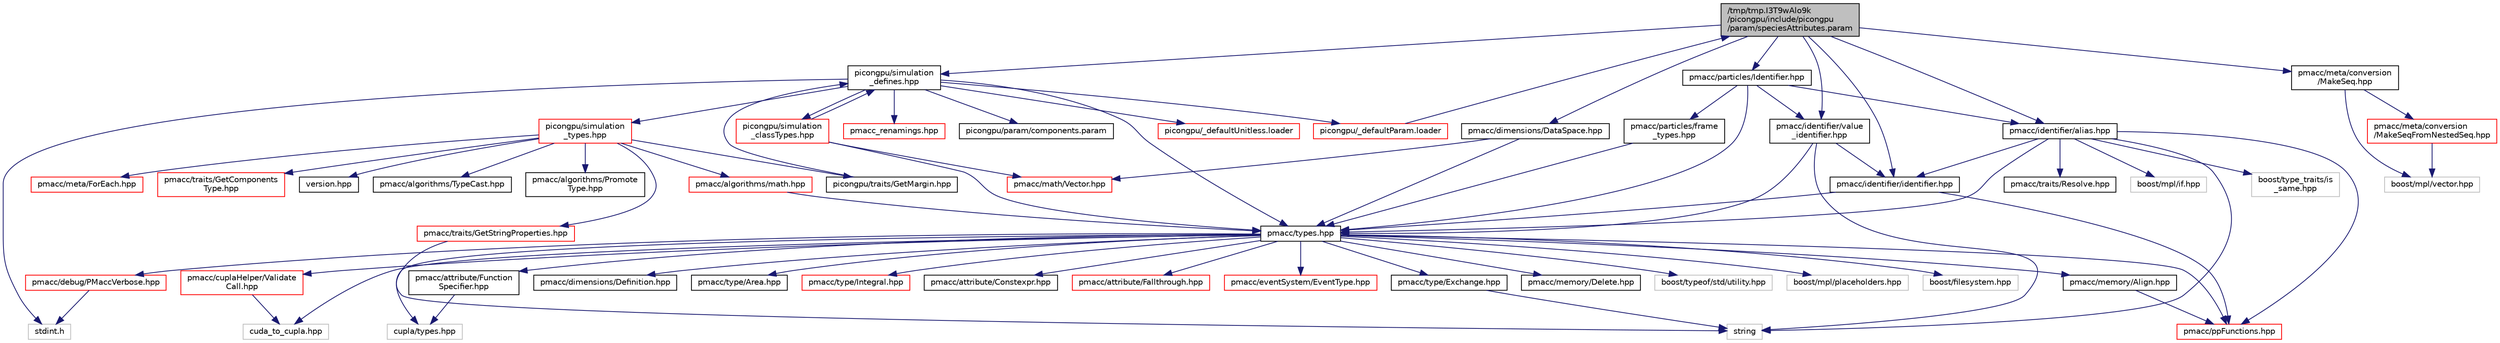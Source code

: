digraph "/tmp/tmp.I3T9wAlo9k/picongpu/include/picongpu/param/speciesAttributes.param"
{
 // LATEX_PDF_SIZE
  edge [fontname="Helvetica",fontsize="10",labelfontname="Helvetica",labelfontsize="10"];
  node [fontname="Helvetica",fontsize="10",shape=record];
  Node1 [label="/tmp/tmp.I3T9wAlo9k\l/picongpu/include/picongpu\l/param/speciesAttributes.param",height=0.2,width=0.4,color="black", fillcolor="grey75", style="filled", fontcolor="black",tooltip=" "];
  Node1 -> Node2 [color="midnightblue",fontsize="10",style="solid",fontname="Helvetica"];
  Node2 [label="picongpu/simulation\l_defines.hpp",height=0.2,width=0.4,color="black", fillcolor="white", style="filled",URL="$simulation__defines_8hpp_source.html",tooltip=" "];
  Node2 -> Node3 [color="midnightblue",fontsize="10",style="solid",fontname="Helvetica"];
  Node3 [label="stdint.h",height=0.2,width=0.4,color="grey75", fillcolor="white", style="filled",tooltip=" "];
  Node2 -> Node4 [color="midnightblue",fontsize="10",style="solid",fontname="Helvetica"];
  Node4 [label="pmacc/types.hpp",height=0.2,width=0.4,color="black", fillcolor="white", style="filled",URL="$types_8hpp_source.html",tooltip=" "];
  Node4 -> Node5 [color="midnightblue",fontsize="10",style="solid",fontname="Helvetica"];
  Node5 [label="cupla/types.hpp",height=0.2,width=0.4,color="grey75", fillcolor="white", style="filled",tooltip=" "];
  Node4 -> Node6 [color="midnightblue",fontsize="10",style="solid",fontname="Helvetica"];
  Node6 [label="cuda_to_cupla.hpp",height=0.2,width=0.4,color="grey75", fillcolor="white", style="filled",tooltip=" "];
  Node4 -> Node7 [color="midnightblue",fontsize="10",style="solid",fontname="Helvetica"];
  Node7 [label="pmacc/debug/PMaccVerbose.hpp",height=0.2,width=0.4,color="red", fillcolor="white", style="filled",URL="$_p_macc_verbose_8hpp_source.html",tooltip=" "];
  Node7 -> Node3 [color="midnightblue",fontsize="10",style="solid",fontname="Helvetica"];
  Node4 -> Node15 [color="midnightblue",fontsize="10",style="solid",fontname="Helvetica"];
  Node15 [label="pmacc/ppFunctions.hpp",height=0.2,width=0.4,color="red", fillcolor="white", style="filled",URL="$pp_functions_8hpp_source.html",tooltip=" "];
  Node4 -> Node18 [color="midnightblue",fontsize="10",style="solid",fontname="Helvetica"];
  Node18 [label="pmacc/dimensions/Definition.hpp",height=0.2,width=0.4,color="black", fillcolor="white", style="filled",URL="$_definition_8hpp_source.html",tooltip=" "];
  Node4 -> Node19 [color="midnightblue",fontsize="10",style="solid",fontname="Helvetica"];
  Node19 [label="pmacc/type/Area.hpp",height=0.2,width=0.4,color="black", fillcolor="white", style="filled",URL="$_area_8hpp_source.html",tooltip=" "];
  Node4 -> Node20 [color="midnightblue",fontsize="10",style="solid",fontname="Helvetica"];
  Node20 [label="pmacc/type/Integral.hpp",height=0.2,width=0.4,color="red", fillcolor="white", style="filled",URL="$_integral_8hpp_source.html",tooltip=" "];
  Node4 -> Node21 [color="midnightblue",fontsize="10",style="solid",fontname="Helvetica"];
  Node21 [label="pmacc/type/Exchange.hpp",height=0.2,width=0.4,color="black", fillcolor="white", style="filled",URL="$type_2_exchange_8hpp_source.html",tooltip=" "];
  Node21 -> Node10 [color="midnightblue",fontsize="10",style="solid",fontname="Helvetica"];
  Node10 [label="string",height=0.2,width=0.4,color="grey75", fillcolor="white", style="filled",tooltip=" "];
  Node4 -> Node22 [color="midnightblue",fontsize="10",style="solid",fontname="Helvetica"];
  Node22 [label="pmacc/attribute/Function\lSpecifier.hpp",height=0.2,width=0.4,color="black", fillcolor="white", style="filled",URL="$_function_specifier_8hpp_source.html",tooltip=" "];
  Node22 -> Node5 [color="midnightblue",fontsize="10",style="solid",fontname="Helvetica"];
  Node4 -> Node23 [color="midnightblue",fontsize="10",style="solid",fontname="Helvetica"];
  Node23 [label="pmacc/attribute/Constexpr.hpp",height=0.2,width=0.4,color="black", fillcolor="white", style="filled",URL="$_constexpr_8hpp_source.html",tooltip=" "];
  Node4 -> Node24 [color="midnightblue",fontsize="10",style="solid",fontname="Helvetica"];
  Node24 [label="pmacc/attribute/Fallthrough.hpp",height=0.2,width=0.4,color="red", fillcolor="white", style="filled",URL="$_fallthrough_8hpp_source.html",tooltip=" "];
  Node4 -> Node27 [color="midnightblue",fontsize="10",style="solid",fontname="Helvetica"];
  Node27 [label="pmacc/eventSystem/EventType.hpp",height=0.2,width=0.4,color="red", fillcolor="white", style="filled",URL="$_event_type_8hpp_source.html",tooltip=" "];
  Node4 -> Node28 [color="midnightblue",fontsize="10",style="solid",fontname="Helvetica"];
  Node28 [label="pmacc/cuplaHelper/Validate\lCall.hpp",height=0.2,width=0.4,color="red", fillcolor="white", style="filled",URL="$_validate_call_8hpp_source.html",tooltip=" "];
  Node28 -> Node6 [color="midnightblue",fontsize="10",style="solid",fontname="Helvetica"];
  Node4 -> Node30 [color="midnightblue",fontsize="10",style="solid",fontname="Helvetica"];
  Node30 [label="pmacc/memory/Align.hpp",height=0.2,width=0.4,color="black", fillcolor="white", style="filled",URL="$_align_8hpp_source.html",tooltip=" "];
  Node30 -> Node15 [color="midnightblue",fontsize="10",style="solid",fontname="Helvetica"];
  Node4 -> Node31 [color="midnightblue",fontsize="10",style="solid",fontname="Helvetica"];
  Node31 [label="pmacc/memory/Delete.hpp",height=0.2,width=0.4,color="black", fillcolor="white", style="filled",URL="$_delete_8hpp_source.html",tooltip=" "];
  Node4 -> Node32 [color="midnightblue",fontsize="10",style="solid",fontname="Helvetica"];
  Node32 [label="boost/typeof/std/utility.hpp",height=0.2,width=0.4,color="grey75", fillcolor="white", style="filled",tooltip=" "];
  Node4 -> Node33 [color="midnightblue",fontsize="10",style="solid",fontname="Helvetica"];
  Node33 [label="boost/mpl/placeholders.hpp",height=0.2,width=0.4,color="grey75", fillcolor="white", style="filled",tooltip=" "];
  Node4 -> Node34 [color="midnightblue",fontsize="10",style="solid",fontname="Helvetica"];
  Node34 [label="boost/filesystem.hpp",height=0.2,width=0.4,color="grey75", fillcolor="white", style="filled",tooltip=" "];
  Node2 -> Node35 [color="midnightblue",fontsize="10",style="solid",fontname="Helvetica"];
  Node35 [label="picongpu/simulation\l_types.hpp",height=0.2,width=0.4,color="red", fillcolor="white", style="filled",URL="$simulation__types_8hpp_source.html",tooltip=" "];
  Node35 -> Node36 [color="midnightblue",fontsize="10",style="solid",fontname="Helvetica"];
  Node36 [label="version.hpp",height=0.2,width=0.4,color="black", fillcolor="white", style="filled",URL="$version_8hpp_source.html",tooltip=" "];
  Node35 -> Node37 [color="midnightblue",fontsize="10",style="solid",fontname="Helvetica"];
  Node37 [label="pmacc/algorithms/TypeCast.hpp",height=0.2,width=0.4,color="black", fillcolor="white", style="filled",URL="$_type_cast_8hpp_source.html",tooltip=" "];
  Node35 -> Node38 [color="midnightblue",fontsize="10",style="solid",fontname="Helvetica"];
  Node38 [label="pmacc/algorithms/Promote\lType.hpp",height=0.2,width=0.4,color="black", fillcolor="white", style="filled",URL="$_promote_type_8hpp_source.html",tooltip=" "];
  Node35 -> Node39 [color="midnightblue",fontsize="10",style="solid",fontname="Helvetica"];
  Node39 [label="pmacc/meta/ForEach.hpp",height=0.2,width=0.4,color="red", fillcolor="white", style="filled",URL="$meta_2_foreach_8hpp_source.html",tooltip=" "];
  Node35 -> Node48 [color="midnightblue",fontsize="10",style="solid",fontname="Helvetica"];
  Node48 [label="pmacc/algorithms/math.hpp",height=0.2,width=0.4,color="red", fillcolor="white", style="filled",URL="$math_8hpp_source.html",tooltip=" "];
  Node48 -> Node4 [color="midnightblue",fontsize="10",style="solid",fontname="Helvetica"];
  Node35 -> Node63 [color="midnightblue",fontsize="10",style="solid",fontname="Helvetica"];
  Node63 [label="pmacc/traits/GetStringProperties.hpp",height=0.2,width=0.4,color="red", fillcolor="white", style="filled",URL="$_get_string_properties_8hpp_source.html",tooltip=" "];
  Node63 -> Node10 [color="midnightblue",fontsize="10",style="solid",fontname="Helvetica"];
  Node35 -> Node65 [color="midnightblue",fontsize="10",style="solid",fontname="Helvetica"];
  Node65 [label="picongpu/traits/GetMargin.hpp",height=0.2,width=0.4,color="black", fillcolor="white", style="filled",URL="$_get_margin_8hpp_source.html",tooltip=" "];
  Node65 -> Node2 [color="midnightblue",fontsize="10",style="solid",fontname="Helvetica"];
  Node35 -> Node66 [color="midnightblue",fontsize="10",style="solid",fontname="Helvetica"];
  Node66 [label="pmacc/traits/GetComponents\lType.hpp",height=0.2,width=0.4,color="red", fillcolor="white", style="filled",URL="$_get_components_type_8hpp_source.html",tooltip=" "];
  Node2 -> Node69 [color="midnightblue",fontsize="10",style="solid",fontname="Helvetica"];
  Node69 [label="pmacc_renamings.hpp",height=0.2,width=0.4,color="red", fillcolor="white", style="filled",URL="$pmacc__renamings_8hpp_source.html",tooltip=" "];
  Node2 -> Node81 [color="midnightblue",fontsize="10",style="solid",fontname="Helvetica"];
  Node81 [label="picongpu/_defaultParam.loader",height=0.2,width=0.4,color="red", fillcolor="white", style="filled",URL="$__default_param_8loader.html",tooltip=" "];
  Node81 -> Node1 [color="midnightblue",fontsize="10",style="solid",fontname="Helvetica"];
  Node2 -> Node416 [color="midnightblue",fontsize="10",style="solid",fontname="Helvetica"];
  Node416 [label="picongpu/param/components.param",height=0.2,width=0.4,color="black", fillcolor="white", style="filled",URL="$components_8param.html",tooltip=" "];
  Node2 -> Node417 [color="midnightblue",fontsize="10",style="solid",fontname="Helvetica"];
  Node417 [label="picongpu/simulation\l_classTypes.hpp",height=0.2,width=0.4,color="red", fillcolor="white", style="filled",URL="$simulation__class_types_8hpp_source.html",tooltip=" "];
  Node417 -> Node4 [color="midnightblue",fontsize="10",style="solid",fontname="Helvetica"];
  Node417 -> Node2 [color="midnightblue",fontsize="10",style="solid",fontname="Helvetica"];
  Node417 -> Node84 [color="midnightblue",fontsize="10",style="solid",fontname="Helvetica"];
  Node84 [label="pmacc/math/Vector.hpp",height=0.2,width=0.4,color="red", fillcolor="white", style="filled",URL="$pmacc_2math_2vector_8hpp_source.html",tooltip=" "];
  Node2 -> Node419 [color="midnightblue",fontsize="10",style="solid",fontname="Helvetica"];
  Node419 [label="picongpu/_defaultUnitless.loader",height=0.2,width=0.4,color="red", fillcolor="white", style="filled",URL="$__default_unitless_8loader.html",tooltip=" "];
  Node1 -> Node377 [color="midnightblue",fontsize="10",style="solid",fontname="Helvetica"];
  Node377 [label="pmacc/particles/Identifier.hpp",height=0.2,width=0.4,color="black", fillcolor="white", style="filled",URL="$particles_2identifier_8hpp_source.html",tooltip=" "];
  Node377 -> Node4 [color="midnightblue",fontsize="10",style="solid",fontname="Helvetica"];
  Node377 -> Node378 [color="midnightblue",fontsize="10",style="solid",fontname="Helvetica"];
  Node378 [label="pmacc/identifier/value\l_identifier.hpp",height=0.2,width=0.4,color="black", fillcolor="white", style="filled",URL="$value__identifier_8hpp_source.html",tooltip=" "];
  Node378 -> Node4 [color="midnightblue",fontsize="10",style="solid",fontname="Helvetica"];
  Node378 -> Node379 [color="midnightblue",fontsize="10",style="solid",fontname="Helvetica"];
  Node379 [label="pmacc/identifier/identifier.hpp",height=0.2,width=0.4,color="black", fillcolor="white", style="filled",URL="$identifier_2identifier_8hpp_source.html",tooltip=" "];
  Node379 -> Node4 [color="midnightblue",fontsize="10",style="solid",fontname="Helvetica"];
  Node379 -> Node15 [color="midnightblue",fontsize="10",style="solid",fontname="Helvetica"];
  Node378 -> Node10 [color="midnightblue",fontsize="10",style="solid",fontname="Helvetica"];
  Node377 -> Node380 [color="midnightblue",fontsize="10",style="solid",fontname="Helvetica"];
  Node380 [label="pmacc/identifier/alias.hpp",height=0.2,width=0.4,color="black", fillcolor="white", style="filled",URL="$alias_8hpp_source.html",tooltip=" "];
  Node380 -> Node4 [color="midnightblue",fontsize="10",style="solid",fontname="Helvetica"];
  Node380 -> Node379 [color="midnightblue",fontsize="10",style="solid",fontname="Helvetica"];
  Node380 -> Node15 [color="midnightblue",fontsize="10",style="solid",fontname="Helvetica"];
  Node380 -> Node10 [color="midnightblue",fontsize="10",style="solid",fontname="Helvetica"];
  Node380 -> Node381 [color="midnightblue",fontsize="10",style="solid",fontname="Helvetica"];
  Node381 [label="pmacc/traits/Resolve.hpp",height=0.2,width=0.4,color="black", fillcolor="white", style="filled",URL="$_resolve_8hpp_source.html",tooltip=" "];
  Node380 -> Node212 [color="midnightblue",fontsize="10",style="solid",fontname="Helvetica"];
  Node212 [label="boost/mpl/if.hpp",height=0.2,width=0.4,color="grey75", fillcolor="white", style="filled",tooltip=" "];
  Node380 -> Node220 [color="midnightblue",fontsize="10",style="solid",fontname="Helvetica"];
  Node220 [label="boost/type_traits/is\l_same.hpp",height=0.2,width=0.4,color="grey75", fillcolor="white", style="filled",tooltip=" "];
  Node377 -> Node344 [color="midnightblue",fontsize="10",style="solid",fontname="Helvetica"];
  Node344 [label="pmacc/particles/frame\l_types.hpp",height=0.2,width=0.4,color="black", fillcolor="white", style="filled",URL="$frame__types_8hpp_source.html",tooltip=" "];
  Node344 -> Node4 [color="midnightblue",fontsize="10",style="solid",fontname="Helvetica"];
  Node1 -> Node217 [color="midnightblue",fontsize="10",style="solid",fontname="Helvetica"];
  Node217 [label="pmacc/meta/conversion\l/MakeSeq.hpp",height=0.2,width=0.4,color="black", fillcolor="white", style="filled",URL="$_make_seq_8hpp_source.html",tooltip=" "];
  Node217 -> Node92 [color="midnightblue",fontsize="10",style="solid",fontname="Helvetica"];
  Node92 [label="boost/mpl/vector.hpp",height=0.2,width=0.4,color="grey75", fillcolor="white", style="filled",tooltip=" "];
  Node217 -> Node209 [color="midnightblue",fontsize="10",style="solid",fontname="Helvetica"];
  Node209 [label="pmacc/meta/conversion\l/MakeSeqFromNestedSeq.hpp",height=0.2,width=0.4,color="red", fillcolor="white", style="filled",URL="$_make_seq_from_nested_seq_8hpp_source.html",tooltip=" "];
  Node209 -> Node92 [color="midnightblue",fontsize="10",style="solid",fontname="Helvetica"];
  Node1 -> Node109 [color="midnightblue",fontsize="10",style="solid",fontname="Helvetica"];
  Node109 [label="pmacc/dimensions/DataSpace.hpp",height=0.2,width=0.4,color="black", fillcolor="white", style="filled",URL="$_data_space_8hpp_source.html",tooltip=" "];
  Node109 -> Node84 [color="midnightblue",fontsize="10",style="solid",fontname="Helvetica"];
  Node109 -> Node4 [color="midnightblue",fontsize="10",style="solid",fontname="Helvetica"];
  Node1 -> Node379 [color="midnightblue",fontsize="10",style="solid",fontname="Helvetica"];
  Node1 -> Node380 [color="midnightblue",fontsize="10",style="solid",fontname="Helvetica"];
  Node1 -> Node378 [color="midnightblue",fontsize="10",style="solid",fontname="Helvetica"];
}
